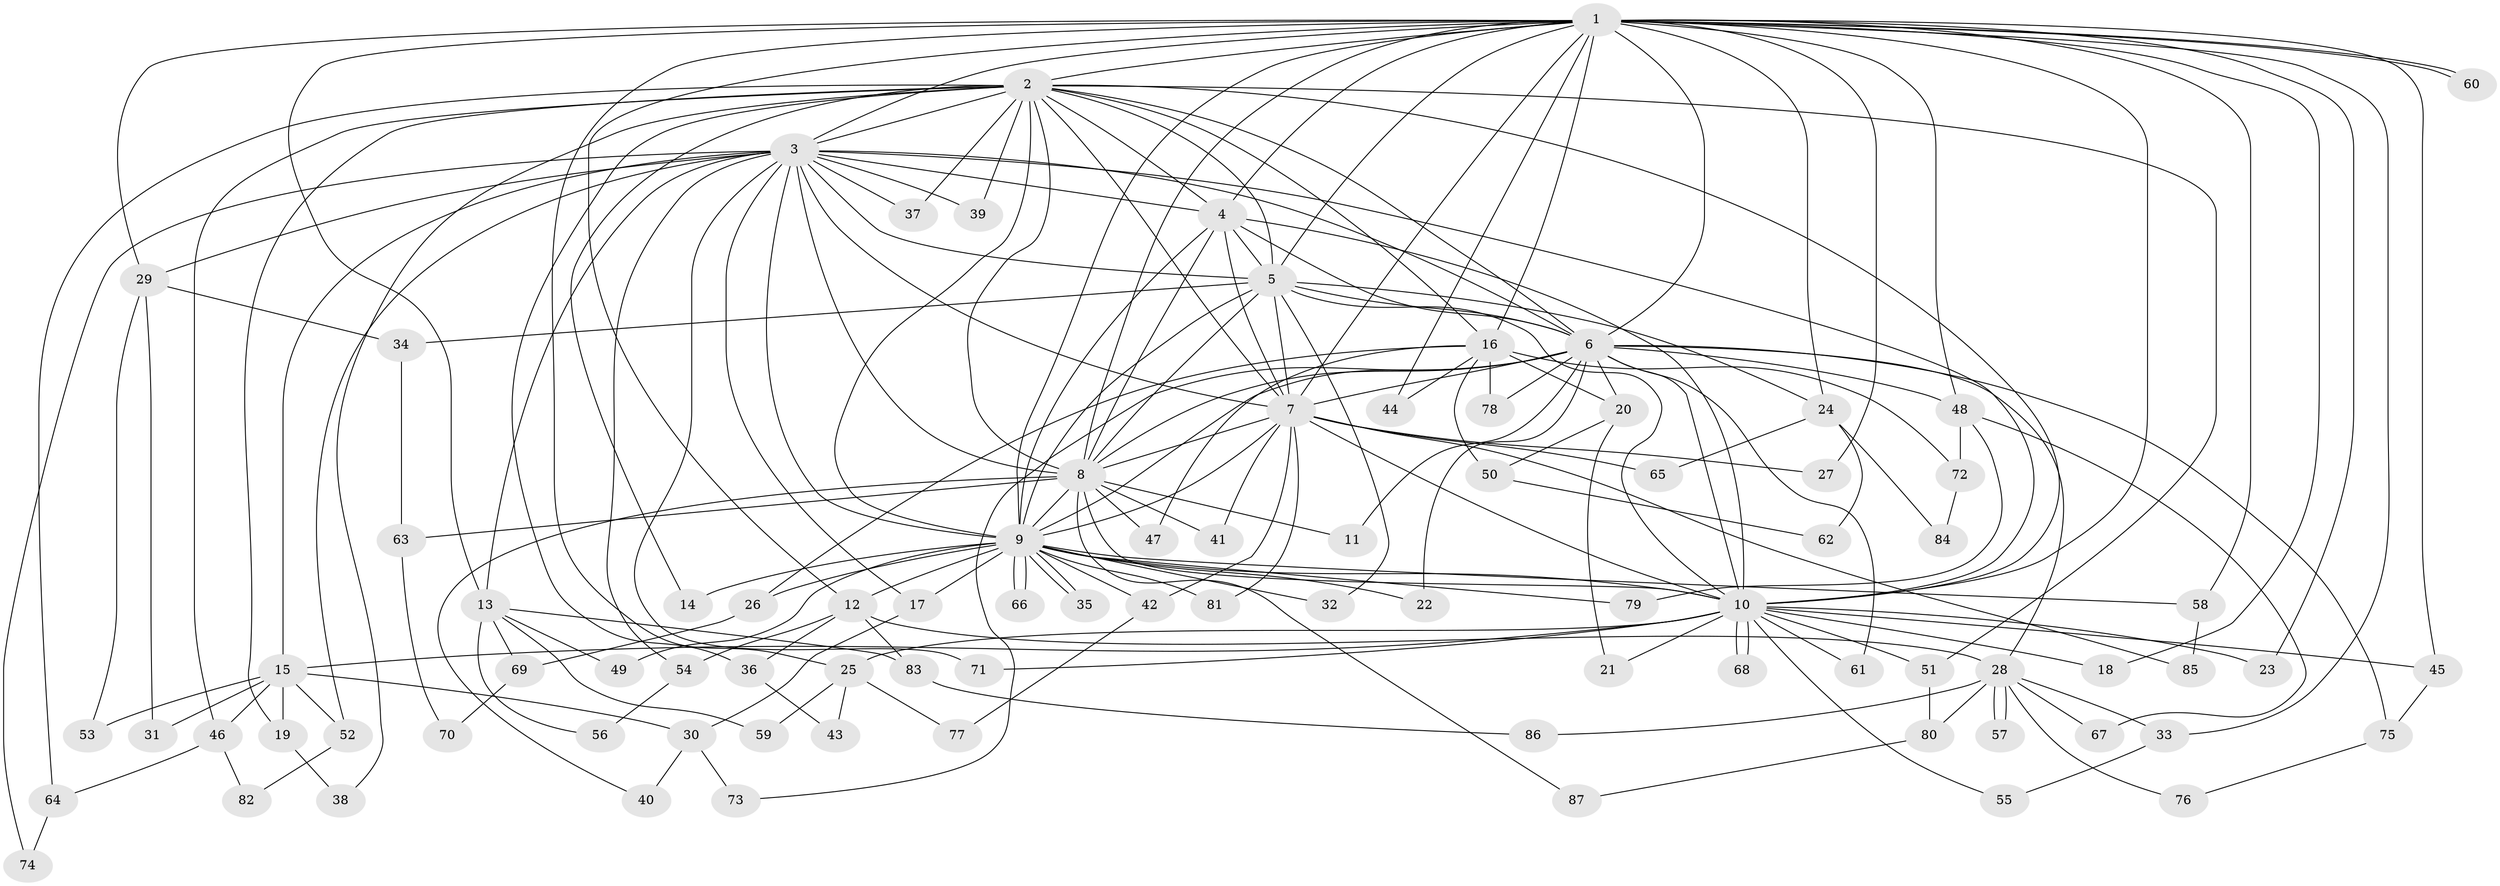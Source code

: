 // Generated by graph-tools (version 1.1) at 2025/34/03/09/25 02:34:49]
// undirected, 87 vertices, 199 edges
graph export_dot {
graph [start="1"]
  node [color=gray90,style=filled];
  1;
  2;
  3;
  4;
  5;
  6;
  7;
  8;
  9;
  10;
  11;
  12;
  13;
  14;
  15;
  16;
  17;
  18;
  19;
  20;
  21;
  22;
  23;
  24;
  25;
  26;
  27;
  28;
  29;
  30;
  31;
  32;
  33;
  34;
  35;
  36;
  37;
  38;
  39;
  40;
  41;
  42;
  43;
  44;
  45;
  46;
  47;
  48;
  49;
  50;
  51;
  52;
  53;
  54;
  55;
  56;
  57;
  58;
  59;
  60;
  61;
  62;
  63;
  64;
  65;
  66;
  67;
  68;
  69;
  70;
  71;
  72;
  73;
  74;
  75;
  76;
  77;
  78;
  79;
  80;
  81;
  82;
  83;
  84;
  85;
  86;
  87;
  1 -- 2;
  1 -- 3;
  1 -- 4;
  1 -- 5;
  1 -- 6;
  1 -- 7;
  1 -- 8;
  1 -- 9;
  1 -- 10;
  1 -- 12;
  1 -- 13;
  1 -- 16;
  1 -- 18;
  1 -- 23;
  1 -- 24;
  1 -- 25;
  1 -- 27;
  1 -- 29;
  1 -- 33;
  1 -- 44;
  1 -- 45;
  1 -- 48;
  1 -- 58;
  1 -- 60;
  1 -- 60;
  2 -- 3;
  2 -- 4;
  2 -- 5;
  2 -- 6;
  2 -- 7;
  2 -- 8;
  2 -- 9;
  2 -- 10;
  2 -- 14;
  2 -- 16;
  2 -- 19;
  2 -- 36;
  2 -- 37;
  2 -- 38;
  2 -- 39;
  2 -- 46;
  2 -- 51;
  2 -- 64;
  3 -- 4;
  3 -- 5;
  3 -- 6;
  3 -- 7;
  3 -- 8;
  3 -- 9;
  3 -- 10;
  3 -- 13;
  3 -- 15;
  3 -- 17;
  3 -- 29;
  3 -- 37;
  3 -- 39;
  3 -- 52;
  3 -- 54;
  3 -- 71;
  3 -- 74;
  4 -- 5;
  4 -- 6;
  4 -- 7;
  4 -- 8;
  4 -- 9;
  4 -- 10;
  5 -- 6;
  5 -- 7;
  5 -- 8;
  5 -- 9;
  5 -- 10;
  5 -- 24;
  5 -- 32;
  5 -- 34;
  6 -- 7;
  6 -- 8;
  6 -- 9;
  6 -- 10;
  6 -- 11;
  6 -- 20;
  6 -- 22;
  6 -- 28;
  6 -- 48;
  6 -- 61;
  6 -- 73;
  6 -- 75;
  6 -- 78;
  7 -- 8;
  7 -- 9;
  7 -- 10;
  7 -- 27;
  7 -- 41;
  7 -- 42;
  7 -- 65;
  7 -- 81;
  7 -- 85;
  8 -- 9;
  8 -- 10;
  8 -- 11;
  8 -- 40;
  8 -- 41;
  8 -- 47;
  8 -- 63;
  8 -- 87;
  9 -- 10;
  9 -- 12;
  9 -- 14;
  9 -- 17;
  9 -- 22;
  9 -- 26;
  9 -- 32;
  9 -- 35;
  9 -- 35;
  9 -- 42;
  9 -- 49;
  9 -- 58;
  9 -- 66;
  9 -- 66;
  9 -- 79;
  9 -- 81;
  10 -- 15;
  10 -- 18;
  10 -- 21;
  10 -- 23;
  10 -- 25;
  10 -- 45;
  10 -- 51;
  10 -- 55;
  10 -- 61;
  10 -- 68;
  10 -- 68;
  10 -- 71;
  12 -- 28;
  12 -- 36;
  12 -- 54;
  12 -- 83;
  13 -- 49;
  13 -- 56;
  13 -- 59;
  13 -- 69;
  13 -- 83;
  15 -- 19;
  15 -- 30;
  15 -- 31;
  15 -- 46;
  15 -- 52;
  15 -- 53;
  16 -- 20;
  16 -- 26;
  16 -- 44;
  16 -- 47;
  16 -- 50;
  16 -- 72;
  16 -- 78;
  17 -- 30;
  19 -- 38;
  20 -- 21;
  20 -- 50;
  24 -- 62;
  24 -- 65;
  24 -- 84;
  25 -- 43;
  25 -- 59;
  25 -- 77;
  26 -- 69;
  28 -- 33;
  28 -- 57;
  28 -- 57;
  28 -- 67;
  28 -- 76;
  28 -- 80;
  28 -- 86;
  29 -- 31;
  29 -- 34;
  29 -- 53;
  30 -- 40;
  30 -- 73;
  33 -- 55;
  34 -- 63;
  36 -- 43;
  42 -- 77;
  45 -- 75;
  46 -- 64;
  46 -- 82;
  48 -- 67;
  48 -- 72;
  48 -- 79;
  50 -- 62;
  51 -- 80;
  52 -- 82;
  54 -- 56;
  58 -- 85;
  63 -- 70;
  64 -- 74;
  69 -- 70;
  72 -- 84;
  75 -- 76;
  80 -- 87;
  83 -- 86;
}
